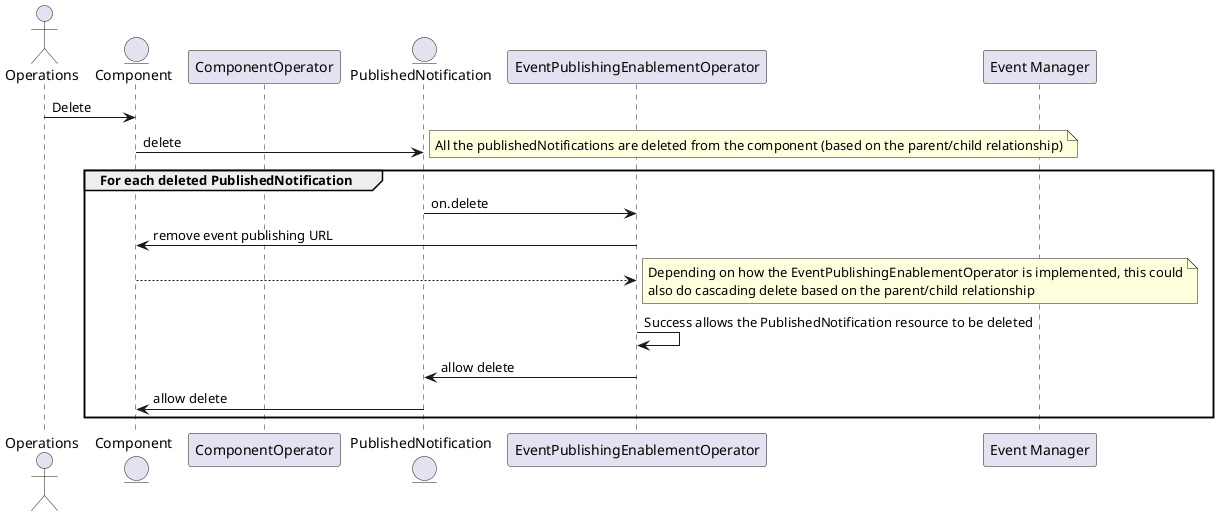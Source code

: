 @startuml

actor Operations
entity Component
participant ComponentOperator
entity PublishedNotification
participant EventPublishingEnablementOperator
participant "Event Manager" as TMFC019


Component <- Operations : Delete
Component ->  PublishedNotification: delete
note right
    All the publishedNotifications are deleted from the component (based on the parent/child relationship)
end note
group For each deleted PublishedNotification
    PublishedNotification -> EventPublishingEnablementOperator: on.delete 
    EventPublishingEnablementOperator -> Component : remove event publishing URL
    EventPublishingEnablementOperator <-- Component
    note right
        Depending on how the EventPublishingEnablementOperator is implemented, this could
        also do cascading delete based on the parent/child relationship
    end note

    EventPublishingEnablementOperator -> EventPublishingEnablementOperator: Success allows the PublishedNotification resource to be deleted
    PublishedNotification <- EventPublishingEnablementOperator : allow delete
    Component <- PublishedNotification: allow delete
end


@enduml